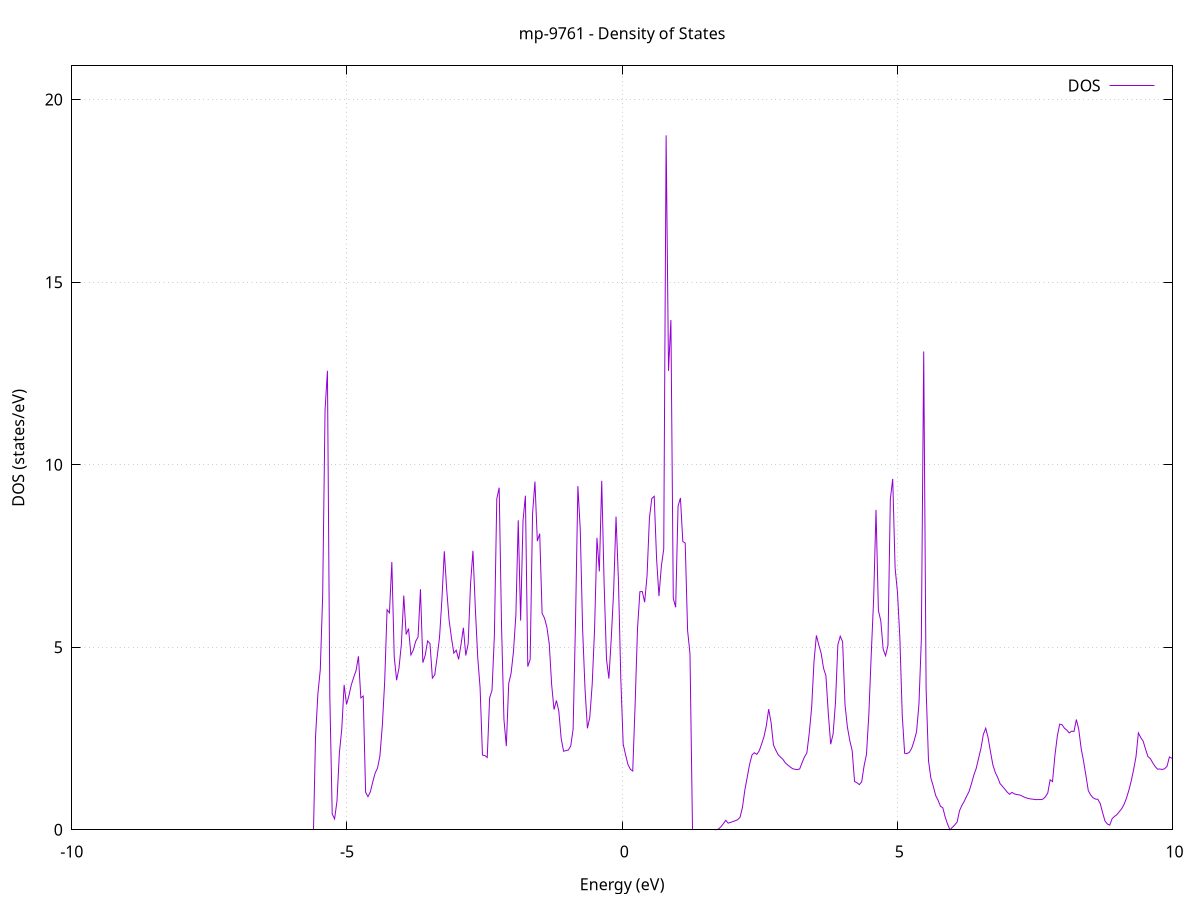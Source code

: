 set title 'mp-9761 - Density of States'
set xlabel 'Energy (eV)'
set ylabel 'DOS (states/eV)'
set grid
set xrange [-10:10]
set yrange [0:20.923]
set xzeroaxis lt -1
set terminal png size 800,600
set output 'mp-9761_dos_gnuplot.png'
plot '-' using 1:2 with lines title 'DOS'
-45.009300 0.000000
-44.966000 0.000000
-44.922700 0.000000
-44.879300 0.000000
-44.836000 0.000000
-44.792600 0.000000
-44.749300 0.000000
-44.706000 0.000000
-44.662600 0.000000
-44.619300 0.000000
-44.576000 0.000000
-44.532600 0.000000
-44.489300 0.000000
-44.445900 0.000000
-44.402600 0.000000
-44.359300 0.000000
-44.315900 0.000000
-44.272600 0.000000
-44.229300 0.000000
-44.185900 0.000000
-44.142600 0.000000
-44.099200 0.000000
-44.055900 0.000000
-44.012600 0.000000
-43.969200 0.000000
-43.925900 0.000000
-43.882500 0.000000
-43.839200 0.000000
-43.795900 0.000000
-43.752500 0.000000
-43.709200 0.000000
-43.665900 0.000000
-43.622500 0.000000
-43.579200 0.000000
-43.535800 0.000000
-43.492500 0.000000
-43.449200 0.000000
-43.405800 0.000000
-43.362500 0.000000
-43.319100 0.000000
-43.275800 0.000000
-43.232500 0.000000
-43.189100 0.000000
-43.145800 0.000000
-43.102500 0.000000
-43.059100 0.000000
-43.015800 0.000000
-42.972400 0.000000
-42.929100 0.000000
-42.885800 0.000000
-42.842400 0.000000
-42.799100 0.000000
-42.755800 0.000000
-42.712400 0.000000
-42.669100 0.000000
-42.625700 0.000000
-42.582400 0.000000
-42.539100 0.000000
-42.495700 0.000000
-42.452400 0.000000
-42.409000 0.000000
-42.365700 0.000000
-42.322400 0.000000
-42.279000 0.000000
-42.235700 0.000000
-42.192400 0.000000
-42.149000 0.000000
-42.105700 0.000000
-42.062300 0.000000
-42.019000 0.000000
-41.975700 0.000000
-41.932300 0.000000
-41.889000 0.000000
-41.845600 0.000000
-41.802300 0.000000
-41.759000 0.000000
-41.715600 0.000000
-41.672300 0.000000
-41.629000 0.000000
-41.585600 0.000000
-41.542300 0.000000
-41.498900 0.000000
-41.455600 0.000000
-41.412300 0.000000
-41.368900 0.000000
-41.325600 0.000000
-41.282300 0.000000
-41.238900 0.000000
-41.195600 0.000000
-41.152200 0.000000
-41.108900 0.000000
-41.065600 119.014400
-41.022200 82.601700
-40.978900 32.905900
-40.935500 0.000000
-40.892200 0.000000
-40.848900 0.000000
-40.805500 0.000000
-40.762200 0.000000
-40.718900 0.000000
-40.675500 0.000000
-40.632200 0.000000
-40.588800 0.000000
-40.545500 0.000000
-40.502200 0.000000
-40.458800 0.000000
-40.415500 0.000000
-40.372100 0.000000
-40.328800 0.000000
-40.285500 0.000000
-40.242100 0.000000
-40.198800 0.000000
-40.155500 0.000000
-40.112100 0.000000
-40.068800 0.000000
-40.025400 0.000000
-39.982100 0.000000
-39.938800 0.000000
-39.895400 0.000000
-39.852100 0.000000
-39.808800 0.000000
-39.765400 0.000000
-39.722100 0.000000
-39.678700 0.000000
-39.635400 0.000000
-39.592100 0.000000
-39.548700 0.000000
-39.505400 0.000000
-39.462000 0.000000
-39.418700 0.000000
-39.375400 0.000000
-39.332000 0.000000
-39.288700 0.000000
-39.245400 0.000000
-39.202000 0.000000
-39.158700 0.000000
-39.115300 0.000000
-39.072000 0.000000
-39.028700 0.000000
-38.985300 0.000000
-38.942000 0.000000
-38.898600 0.000000
-38.855300 0.000000
-38.812000 0.000000
-38.768600 0.000000
-38.725300 0.000000
-38.682000 0.000000
-38.638600 0.000000
-38.595300 0.000000
-38.551900 0.000000
-38.508600 0.000000
-38.465300 0.000000
-38.421900 0.000000
-38.378600 0.000000
-38.335300 0.000000
-38.291900 0.000000
-38.248600 0.000000
-38.205200 0.000000
-38.161900 0.000000
-38.118600 0.000000
-38.075200 0.000000
-38.031900 0.000000
-37.988500 0.000000
-37.945200 0.000000
-37.901900 0.000000
-37.858500 0.000000
-37.815200 0.000000
-37.771900 0.000000
-37.728500 0.000000
-37.685200 0.000000
-37.641800 0.000000
-37.598500 0.000000
-37.555200 0.000000
-37.511800 0.000000
-37.468500 0.000000
-37.425100 0.000000
-37.381800 0.000000
-37.338500 0.000000
-37.295100 0.000000
-37.251800 0.000000
-37.208500 0.000000
-37.165100 0.000000
-37.121800 0.000000
-37.078400 0.000000
-37.035100 0.000000
-36.991800 0.000000
-36.948400 0.000000
-36.905100 0.000000
-36.861800 0.000000
-36.818400 0.000000
-36.775100 0.000000
-36.731700 0.000000
-36.688400 0.000000
-36.645100 0.000000
-36.601700 0.000000
-36.558400 0.000000
-36.515000 0.000000
-36.471700 0.000000
-36.428400 0.000000
-36.385000 0.000000
-36.341700 0.000000
-36.298400 0.000000
-36.255000 0.000000
-36.211700 0.000000
-36.168300 0.000000
-36.125000 0.000000
-36.081700 0.000000
-36.038300 0.000000
-35.995000 0.000000
-35.951600 0.000000
-35.908300 0.000000
-35.865000 0.000000
-35.821600 0.000000
-35.778300 0.000000
-35.735000 0.000000
-35.691600 0.000000
-35.648300 0.000000
-35.604900 0.000000
-35.561600 0.000000
-35.518300 0.000000
-35.474900 0.000000
-35.431600 0.000000
-35.388300 0.000000
-35.344900 0.000000
-35.301600 0.000000
-35.258200 0.000000
-35.214900 0.000000
-35.171600 0.000000
-35.128200 0.000000
-35.084900 0.000000
-35.041500 0.000000
-34.998200 0.000000
-34.954900 0.000000
-34.911500 0.000000
-34.868200 0.000000
-34.824900 0.000000
-34.781500 0.000000
-34.738200 0.000000
-34.694800 0.000000
-34.651500 0.000000
-34.608200 0.000000
-34.564800 0.000000
-34.521500 0.000000
-34.478100 0.000000
-34.434800 0.000000
-34.391500 0.000000
-34.348100 0.000000
-34.304800 0.000000
-34.261500 0.000000
-34.218100 0.000000
-34.174800 0.000000
-34.131400 0.000000
-34.088100 0.000000
-34.044800 0.000000
-34.001400 0.000000
-33.958100 0.000000
-33.914800 0.000000
-33.871400 0.000000
-33.828100 0.000000
-33.784700 0.000000
-33.741400 0.000000
-33.698100 0.000000
-33.654700 0.000000
-33.611400 0.000000
-33.568000 0.000000
-33.524700 0.000000
-33.481400 0.000000
-33.438000 0.000000
-33.394700 0.000000
-33.351400 0.000000
-33.308000 0.000000
-33.264700 0.000000
-33.221300 0.000000
-33.178000 0.000000
-33.134700 0.000000
-33.091300 0.000000
-33.048000 0.000000
-33.004600 0.000000
-32.961300 0.000000
-32.918000 0.000000
-32.874600 0.000000
-32.831300 0.000000
-32.788000 0.000000
-32.744600 0.000000
-32.701300 0.000000
-32.657900 0.000000
-32.614600 0.000000
-32.571300 0.000000
-32.527900 0.000000
-32.484600 0.000000
-32.441300 0.000000
-32.397900 0.000000
-32.354600 0.000000
-32.311200 0.000000
-32.267900 0.000000
-32.224600 0.000000
-32.181200 0.000000
-32.137900 0.000000
-32.094500 0.000000
-32.051200 0.000000
-32.007900 0.000000
-31.964500 0.000000
-31.921200 0.000000
-31.877900 0.000000
-31.834500 0.000000
-31.791200 0.000000
-31.747800 0.000000
-31.704500 0.000000
-31.661200 0.000000
-31.617800 0.000000
-31.574500 0.000000
-31.531100 0.000000
-31.487800 0.000000
-31.444500 0.000000
-31.401100 0.000000
-31.357800 0.000000
-31.314500 0.000000
-31.271100 0.000000
-31.227800 0.000000
-31.184400 0.000000
-31.141100 0.000000
-31.097800 0.000000
-31.054400 0.000000
-31.011100 0.000000
-30.967800 0.000000
-30.924400 0.000000
-30.881100 0.000000
-30.837700 0.000000
-30.794400 0.000000
-30.751100 0.000000
-30.707700 0.000000
-30.664400 0.000000
-30.621000 0.000000
-30.577700 0.000000
-30.534400 0.000000
-30.491000 0.000000
-30.447700 0.000000
-30.404400 0.000000
-30.361000 0.000000
-30.317700 0.000000
-30.274300 0.000000
-30.231000 0.000000
-30.187700 0.000000
-30.144300 0.000000
-30.101000 0.000000
-30.057600 0.000000
-30.014300 0.000000
-29.971000 0.000000
-29.927600 0.000000
-29.884300 0.000000
-29.841000 0.000000
-29.797600 0.000000
-29.754300 0.000000
-29.710900 0.000000
-29.667600 0.000000
-29.624300 0.000000
-29.580900 0.000000
-29.537600 0.000000
-29.494300 0.000000
-29.450900 0.000000
-29.407600 0.000000
-29.364200 0.000000
-29.320900 0.000000
-29.277600 0.000000
-29.234200 0.000000
-29.190900 0.000000
-29.147500 0.000000
-29.104200 0.000000
-29.060900 0.000000
-29.017500 0.000000
-28.974200 0.000000
-28.930900 0.000000
-28.887500 0.000000
-28.844200 0.000000
-28.800800 0.000000
-28.757500 0.000000
-28.714200 0.000000
-28.670800 0.000000
-28.627500 0.000000
-28.584100 0.000000
-28.540800 0.000000
-28.497500 0.000000
-28.454100 0.000000
-28.410800 0.000000
-28.367500 0.000000
-28.324100 0.000000
-28.280800 0.000000
-28.237400 0.000000
-28.194100 0.000000
-28.150800 0.000000
-28.107400 0.000000
-28.064100 0.000000
-28.020800 0.000000
-27.977400 0.000000
-27.934100 0.000000
-27.890700 0.000000
-27.847400 0.000000
-27.804100 0.000000
-27.760700 0.000000
-27.717400 0.000000
-27.674000 0.000000
-27.630700 0.000000
-27.587400 0.000000
-27.544000 0.000000
-27.500700 0.000000
-27.457400 0.000000
-27.414000 0.000000
-27.370700 0.000000
-27.327300 0.000000
-27.284000 0.000000
-27.240700 0.000000
-27.197300 0.000000
-27.154000 0.000000
-27.110600 0.000000
-27.067300 0.000000
-27.024000 0.000000
-26.980600 0.000000
-26.937300 0.000000
-26.894000 0.000000
-26.850600 0.000000
-26.807300 0.000000
-26.763900 0.000000
-26.720600 0.000000
-26.677300 0.000000
-26.633900 0.000000
-26.590600 0.000000
-26.547300 0.000000
-26.503900 0.000000
-26.460600 0.000000
-26.417200 0.000000
-26.373900 0.000000
-26.330600 0.000000
-26.287200 0.000000
-26.243900 0.000000
-26.200500 0.000000
-26.157200 0.000000
-26.113900 0.000000
-26.070500 0.000000
-26.027200 0.000000
-25.983900 0.000000
-25.940500 0.000000
-25.897200 0.000000
-25.853800 0.000000
-25.810500 0.000000
-25.767200 0.000000
-25.723800 0.000000
-25.680500 0.000000
-25.637100 0.000000
-25.593800 0.000000
-25.550500 0.000000
-25.507100 0.000000
-25.463800 0.000000
-25.420500 0.000000
-25.377100 0.000000
-25.333800 0.000000
-25.290400 0.000000
-25.247100 0.000000
-25.203800 0.000000
-25.160400 0.000000
-25.117100 0.000000
-25.073800 0.000000
-25.030400 0.000000
-24.987100 0.000000
-24.943700 0.000000
-24.900400 0.000000
-24.857100 0.000000
-24.813700 0.000000
-24.770400 0.000000
-24.727000 0.000000
-24.683700 0.000000
-24.640400 0.000000
-24.597000 0.000000
-24.553700 0.000000
-24.510400 0.000000
-24.467000 0.000000
-24.423700 0.000000
-24.380300 0.000000
-24.337000 0.000000
-24.293700 0.000000
-24.250300 0.000000
-24.207000 0.000000
-24.163600 0.000000
-24.120300 0.000000
-24.077000 0.000000
-24.033600 0.000000
-23.990300 0.000000
-23.947000 0.000000
-23.903600 0.000000
-23.860300 0.000000
-23.816900 0.000000
-23.773600 0.000000
-23.730300 0.000000
-23.686900 0.000000
-23.643600 0.000000
-23.600300 0.000000
-23.556900 0.000000
-23.513600 0.000000
-23.470200 0.000000
-23.426900 0.000000
-23.383600 0.000000
-23.340200 0.000000
-23.296900 0.000000
-23.253500 0.000000
-23.210200 0.000000
-23.166900 0.000000
-23.123500 0.000000
-23.080200 0.000000
-23.036900 0.000000
-22.993500 0.000000
-22.950200 0.000000
-22.906800 0.000000
-22.863500 0.000000
-22.820200 0.000000
-22.776800 0.000000
-22.733500 0.000000
-22.690100 0.000000
-22.646800 0.000000
-22.603500 0.000000
-22.560100 0.000000
-22.516800 0.000000
-22.473500 0.000000
-22.430100 0.000000
-22.386800 0.000000
-22.343400 0.000000
-22.300100 0.000000
-22.256800 0.000000
-22.213400 0.000000
-22.170100 0.000000
-22.126800 0.000000
-22.083400 0.000000
-22.040100 0.000000
-21.996700 0.000000
-21.953400 0.000000
-21.910100 0.000000
-21.866700 0.000000
-21.823400 0.000000
-21.780000 0.000000
-21.736700 0.000000
-21.693400 0.000000
-21.650000 0.000000
-21.606700 0.000000
-21.563400 0.000000
-21.520000 0.000000
-21.476700 0.000000
-21.433300 0.000000
-21.390000 0.000000
-21.346700 0.000000
-21.303300 0.000000
-21.260000 0.000000
-21.216600 0.000000
-21.173300 0.000000
-21.130000 0.000000
-21.086600 0.000000
-21.043300 0.000000
-21.000000 0.000000
-20.956600 0.000000
-20.913300 0.000000
-20.869900 0.000000
-20.826600 0.000000
-20.783300 0.000000
-20.739900 0.000000
-20.696600 0.000000
-20.653300 0.000000
-20.609900 0.000000
-20.566600 0.000000
-20.523200 0.000000
-20.479900 0.000000
-20.436600 0.000000
-20.393200 0.000000
-20.349900 0.000000
-20.306500 0.000000
-20.263200 0.000000
-20.219900 0.000000
-20.176500 0.000000
-20.133200 0.000000
-20.089900 0.000000
-20.046500 0.000000
-20.003200 0.000000
-19.959800 0.000000
-19.916500 0.000000
-19.873200 0.000000
-19.829800 0.000000
-19.786500 0.000000
-19.743100 0.000000
-19.699800 0.000000
-19.656500 0.000000
-19.613100 0.000000
-19.569800 0.000000
-19.526500 0.000000
-19.483100 0.000000
-19.439800 0.000000
-19.396400 0.000000
-19.353100 0.000000
-19.309800 0.000000
-19.266400 0.000000
-19.223100 0.000000
-19.179800 0.000000
-19.136400 0.000000
-19.093100 0.000000
-19.049700 0.000000
-19.006400 0.000000
-18.963100 0.000000
-18.919700 0.000000
-18.876400 0.000000
-18.833000 0.000000
-18.789700 0.000000
-18.746400 0.000000
-18.703000 0.000000
-18.659700 0.000000
-18.616400 0.000000
-18.573000 0.000000
-18.529700 0.000000
-18.486300 0.000000
-18.443000 0.000000
-18.399700 0.000000
-18.356300 0.000000
-18.313000 0.000000
-18.269600 0.000000
-18.226300 0.000000
-18.183000 0.000000
-18.139600 0.000000
-18.096300 0.000000
-18.053000 0.000000
-18.009600 0.000000
-17.966300 0.000000
-17.922900 0.000000
-17.879600 0.000000
-17.836300 0.000000
-17.792900 0.000000
-17.749600 0.000000
-17.706300 0.000000
-17.662900 0.000000
-17.619600 0.000000
-17.576200 0.000000
-17.532900 0.000000
-17.489600 0.000000
-17.446200 0.000000
-17.402900 0.000000
-17.359500 0.000000
-17.316200 0.000000
-17.272900 0.035600
-17.229500 0.400500
-17.186200 0.536900
-17.142900 0.716900
-17.099500 0.838900
-17.056200 0.983800
-17.012800 1.127600
-16.969500 1.292000
-16.926200 1.456100
-16.882800 1.655200
-16.839500 1.888300
-16.796100 2.167400
-16.752800 2.627100
-16.709500 3.234100
-16.666100 4.575200
-16.622800 4.778200
-16.579500 4.847200
-16.536100 4.231600
-16.492800 3.173900
-16.449400 4.565500
-16.406100 0.000000
-16.362800 0.000000
-16.319400 3.410000
-16.276100 3.520300
-16.232800 4.562600
-16.189400 7.787100
-16.146100 9.440900
-16.102700 5.960600
-16.059400 4.994900
-16.016100 5.910700
-15.972700 8.432500
-15.929400 11.134700
-15.886000 8.323400
-15.842700 6.968200
-15.799400 5.123000
-15.756000 2.585800
-15.712700 3.709500
-15.669400 6.096000
-15.626000 11.620600
-15.582700 8.892400
-15.539300 9.103000
-15.496000 3.514300
-15.452700 4.048100
-15.409300 4.029100
-15.366000 9.561600
-15.322600 8.809500
-15.279300 11.815000
-15.236000 10.533700
-15.192600 5.721400
-15.149300 30.070600
-15.106000 8.647500
-15.062600 5.900100
-15.019300 3.298400
-14.975900 1.174500
-14.932600 0.000000
-14.889300 0.000000
-14.845900 0.000000
-14.802600 0.000000
-14.759300 0.000000
-14.715900 0.000000
-14.672600 0.000000
-14.629200 0.000000
-14.585900 0.000000
-14.542600 0.000000
-14.499200 0.000000
-14.455900 0.000000
-14.412500 0.000000
-14.369200 0.000000
-14.325900 0.000000
-14.282500 0.000000
-14.239200 0.000000
-14.195900 0.000000
-14.152500 0.000000
-14.109200 0.000000
-14.065800 0.000000
-14.022500 0.000000
-13.979200 0.000000
-13.935800 0.000000
-13.892500 0.000000
-13.849100 0.000000
-13.805800 0.000000
-13.762500 0.000000
-13.719100 0.000000
-13.675800 0.000000
-13.632500 0.000000
-13.589100 0.000000
-13.545800 0.000000
-13.502400 0.000000
-13.459100 0.000000
-13.415800 0.000000
-13.372400 0.000000
-13.329100 0.000000
-13.285800 0.000000
-13.242400 0.000000
-13.199100 0.000000
-13.155700 0.000000
-13.112400 0.000000
-13.069100 0.000000
-13.025700 0.000000
-12.982400 0.000000
-12.939000 0.000000
-12.895700 0.000000
-12.852400 0.000000
-12.809000 0.000000
-12.765700 0.000000
-12.722400 0.000000
-12.679000 0.000000
-12.635700 0.000000
-12.592300 0.000000
-12.549000 0.000000
-12.505700 0.000000
-12.462300 0.000000
-12.419000 0.000000
-12.375600 0.000000
-12.332300 0.000000
-12.289000 0.000000
-12.245600 0.000000
-12.202300 0.000000
-12.159000 0.000000
-12.115600 0.000000
-12.072300 0.000000
-12.028900 0.000000
-11.985600 0.000000
-11.942300 0.000000
-11.898900 0.000000
-11.855600 0.000000
-11.812300 0.000000
-11.768900 0.000000
-11.725600 0.000000
-11.682200 0.000000
-11.638900 0.000000
-11.595600 0.000000
-11.552200 0.000000
-11.508900 0.000000
-11.465500 0.000000
-11.422200 0.000000
-11.378900 0.000000
-11.335500 0.000000
-11.292200 0.000000
-11.248900 0.000000
-11.205500 0.000000
-11.162200 0.000000
-11.118800 0.000000
-11.075500 0.000000
-11.032200 0.000000
-10.988800 0.000000
-10.945500 0.000000
-10.902100 0.000000
-10.858800 0.000000
-10.815500 0.000000
-10.772100 0.000000
-10.728800 0.000000
-10.685500 0.000000
-10.642100 0.000000
-10.598800 0.000000
-10.555400 0.000000
-10.512100 0.000000
-10.468800 0.000000
-10.425400 0.000000
-10.382100 0.000000
-10.338800 0.000000
-10.295400 0.000000
-10.252100 0.000000
-10.208700 0.000000
-10.165400 0.000000
-10.122100 0.000000
-10.078700 0.000000
-10.035400 0.000000
-9.992000 0.000000
-9.948700 0.000000
-9.905400 0.000000
-9.862000 0.000000
-9.818700 0.000000
-9.775400 0.000000
-9.732000 0.000000
-9.688700 0.000000
-9.645300 0.000000
-9.602000 0.000000
-9.558700 0.000000
-9.515300 0.000000
-9.472000 0.000000
-9.428600 0.000000
-9.385300 0.000000
-9.342000 0.000000
-9.298600 0.000000
-9.255300 0.000000
-9.212000 0.000000
-9.168600 0.000000
-9.125300 0.000000
-9.081900 0.000000
-9.038600 0.000000
-8.995300 0.000000
-8.951900 0.000000
-8.908600 0.000000
-8.865300 0.000000
-8.821900 0.000000
-8.778600 0.000000
-8.735200 0.000000
-8.691900 0.000000
-8.648600 0.000000
-8.605200 0.000000
-8.561900 0.000000
-8.518500 0.000000
-8.475200 0.000000
-8.431900 0.000000
-8.388500 0.000000
-8.345200 0.000000
-8.301900 0.000000
-8.258500 0.000000
-8.215200 0.000000
-8.171800 0.000000
-8.128500 0.000000
-8.085200 0.000000
-8.041800 0.000000
-7.998500 0.000000
-7.955100 0.000000
-7.911800 0.000000
-7.868500 0.000000
-7.825100 0.000000
-7.781800 0.000000
-7.738500 0.000000
-7.695100 0.000000
-7.651800 0.000000
-7.608400 0.000000
-7.565100 0.000000
-7.521800 0.000000
-7.478400 0.000000
-7.435100 0.000000
-7.391800 0.000000
-7.348400 0.000000
-7.305100 0.000000
-7.261700 0.000000
-7.218400 0.000000
-7.175100 0.000000
-7.131700 0.000000
-7.088400 0.000000
-7.045000 0.000000
-7.001700 0.000000
-6.958400 0.000000
-6.915000 0.000000
-6.871700 0.000000
-6.828400 0.000000
-6.785000 0.000000
-6.741700 0.000000
-6.698300 0.000000
-6.655000 0.000000
-6.611700 0.000000
-6.568300 0.000000
-6.525000 0.000000
-6.481600 0.000000
-6.438300 0.000000
-6.395000 0.000000
-6.351600 0.000000
-6.308300 0.000000
-6.265000 0.000000
-6.221600 0.000000
-6.178300 0.000000
-6.134900 0.000000
-6.091600 0.000000
-6.048300 0.000000
-6.004900 0.000000
-5.961600 0.000000
-5.918200 0.000000
-5.874900 0.000000
-5.831600 0.000000
-5.788200 0.000000
-5.744900 0.000000
-5.701600 0.000000
-5.658200 0.000000
-5.614900 0.000000
-5.571500 2.536100
-5.528200 3.727400
-5.484900 4.382400
-5.441500 6.420800
-5.398200 11.500300
-5.354900 12.570900
-5.311500 3.657300
-5.268200 0.435500
-5.224800 0.297200
-5.181500 0.784200
-5.138200 2.098300
-5.094800 2.757900
-5.051500 3.967500
-5.008100 3.431800
-4.964800 3.675000
-4.921500 3.965900
-4.878100 4.176100
-4.834800 4.358400
-4.791500 4.752200
-4.748100 3.612700
-4.704800 3.662500
-4.661400 1.026300
-4.618100 0.905500
-4.574800 1.040900
-4.531400 1.309900
-4.488100 1.553500
-4.444700 1.690100
-4.401400 2.021800
-4.358100 2.842500
-4.314700 4.054300
-4.271400 6.027300
-4.228100 5.941900
-4.184700 7.334700
-4.141400 4.741900
-4.098000 4.096000
-4.054700 4.432300
-4.011400 5.084200
-3.968000 6.415400
-3.924700 5.350200
-3.881400 5.511800
-3.838000 4.788400
-3.794700 4.921900
-3.751300 5.160000
-3.708000 5.283100
-3.664700 6.588200
-3.621300 4.575600
-3.578000 4.779800
-3.534600 5.171400
-3.491300 5.099200
-3.448000 4.153700
-3.404600 4.245200
-3.361300 4.734400
-3.318000 5.275300
-3.274600 6.316200
-3.231300 7.627200
-3.187900 6.581600
-3.144600 5.746100
-3.101300 5.252600
-3.057900 4.837600
-3.014600 4.918200
-2.971200 4.668900
-2.927900 5.069400
-2.884600 5.533400
-2.841200 4.774800
-2.797900 5.094000
-2.754600 6.732200
-2.711200 7.640900
-2.667900 6.076100
-2.624500 4.733400
-2.581200 3.893400
-2.537900 2.046700
-2.494500 2.031800
-2.451200 1.979300
-2.407900 3.614900
-2.364500 3.820100
-2.321200 5.326500
-2.277800 9.065600
-2.234500 9.370600
-2.191200 5.562500
-2.147800 3.020500
-2.104500 2.291400
-2.061100 4.007500
-2.017800 4.286300
-1.974500 4.884700
-1.931100 5.874000
-1.887800 8.476300
-1.844500 5.730400
-1.801100 8.466800
-1.757800 9.149800
-1.714400 4.470000
-1.671100 4.669300
-1.627800 8.660700
-1.584400 9.538100
-1.541100 7.906600
-1.497700 8.111000
-1.454400 5.927100
-1.411100 5.797800
-1.367700 5.551800
-1.324400 5.091100
-1.281100 3.978500
-1.237700 3.291800
-1.194400 3.541000
-1.151000 3.253700
-1.107700 2.501000
-1.064400 2.151100
-1.021000 2.167700
-0.977700 2.186000
-0.934400 2.292800
-0.891000 2.753100
-0.847700 5.656200
-0.804300 9.413200
-0.761000 8.217700
-0.717700 5.470400
-0.674300 3.850400
-0.631000 2.779400
-0.587600 3.084600
-0.544300 3.980700
-0.501000 5.487900
-0.457600 7.996100
-0.414300 7.076500
-0.371000 9.558500
-0.327600 6.751800
-0.284300 4.675900
-0.240900 4.139800
-0.197600 5.247600
-0.154300 6.550800
-0.110900 8.576600
-0.067600 6.841800
-0.024200 4.124700
0.019100 2.342400
0.062400 2.055700
0.105800 1.787700
0.149100 1.657500
0.192400 1.609700
0.235800 3.434900
0.279100 5.504200
0.322500 6.520900
0.365800 6.525100
0.409100 6.232800
0.452500 6.959000
0.495800 8.539200
0.539100 9.075300
0.582500 9.134400
0.625800 7.421700
0.669200 6.400200
0.712500 7.219200
0.755800 7.691000
0.799200 19.021000
0.842500 12.570400
0.885900 13.961500
0.929200 6.335500
0.972500 6.094800
1.015900 8.868000
1.059200 9.088700
1.102500 7.896000
1.145900 7.853300
1.189200 5.459300
1.232600 4.823500
1.275900 0.000000
1.319200 0.000000
1.362600 0.000000
1.405900 0.000000
1.449300 0.000000
1.492600 0.000000
1.535900 0.000000
1.579300 0.000000
1.622600 0.000000
1.665900 0.000000
1.709300 0.001600
1.752600 0.021700
1.796000 0.084700
1.839300 0.168200
1.882600 0.259800
1.926000 0.181800
1.969300 0.202900
2.012600 0.225000
2.056000 0.248300
2.099300 0.274800
2.142700 0.343900
2.186000 0.612400
2.229300 1.087400
2.272700 1.439000
2.316000 1.795100
2.359400 2.048800
2.402700 2.111100
2.446000 2.065300
2.489400 2.158500
2.532700 2.341400
2.576000 2.541300
2.619400 2.846200
2.662700 3.303800
2.706100 2.936800
2.749400 2.324200
2.792700 2.179600
2.836100 2.053100
2.879400 1.988800
2.922800 1.927000
2.966100 1.829700
3.009400 1.774000
3.052800 1.721100
3.096100 1.674000
3.139400 1.657200
3.182800 1.648000
3.226100 1.667300
3.269500 1.836700
3.312800 1.995600
3.356100 2.103900
3.399500 2.642900
3.442800 3.338600
3.486100 4.609500
3.529500 5.323500
3.572800 5.066400
3.616200 4.830800
3.659500 4.424100
3.702800 4.216500
3.746200 3.180800
3.789500 2.341800
3.832900 2.620900
3.876200 3.482100
3.919500 5.065500
3.962900 5.301600
4.006200 5.149800
4.049500 3.423100
4.092900 2.813200
4.136200 2.444800
4.179600 2.165600
4.222900 1.322200
4.266200 1.287800
4.309600 1.236100
4.352900 1.315000
4.396300 1.751800
4.439600 2.065600
4.482900 3.167000
4.526300 4.810400
4.569600 6.316100
4.612900 8.759800
4.656300 6.003700
4.699600 5.724700
4.743000 4.943800
4.786300 4.767100
4.829600 5.051000
4.873000 9.055500
4.916300 9.610100
4.959600 7.177000
5.003000 6.498300
5.046300 5.249900
5.089700 3.130700
5.133000 2.095700
5.176300 2.087000
5.219700 2.125000
5.263000 2.240000
5.306400 2.441000
5.349700 2.686200
5.393000 3.442800
5.436400 5.204600
5.479700 13.101500
5.523000 3.867100
5.566400 1.894500
5.609700 1.412500
5.653100 1.194200
5.696400 0.941400
5.739700 0.810500
5.783100 0.645200
5.826400 0.602500
5.869800 0.349800
5.913100 0.153500
5.956400 0.000000
5.999800 0.065300
6.043100 0.134000
6.086400 0.210600
6.129800 0.520300
6.173100 0.667700
6.216500 0.780900
6.259800 0.919300
6.303100 1.048500
6.346500 1.259300
6.389800 1.495300
6.433100 1.679000
6.476500 1.955200
6.519800 2.234000
6.563200 2.612900
6.606500 2.781700
6.649800 2.517400
6.693200 2.133600
6.736500 1.775500
6.779900 1.569700
6.823200 1.435500
6.866500 1.265900
6.909900 1.189100
6.953200 1.113100
6.996500 1.032900
7.039900 0.970800
7.083200 1.025400
7.126600 0.982500
7.169900 0.965300
7.213200 0.957000
7.256600 0.933800
7.299900 0.897600
7.343300 0.872400
7.386600 0.854600
7.429900 0.843400
7.473300 0.835900
7.516600 0.826000
7.559900 0.827000
7.603300 0.826900
7.646600 0.839900
7.690000 0.902300
7.733300 1.005000
7.776600 1.368300
7.820000 1.320400
7.863300 2.030900
7.906600 2.560000
7.950000 2.892200
7.993300 2.877100
8.036700 2.782100
8.080000 2.731200
8.123300 2.652300
8.166700 2.700000
8.210000 2.693100
8.253400 3.020300
8.296700 2.750000
8.340000 2.231100
8.383400 1.885400
8.426700 1.486600
8.470000 1.073100
8.513400 0.952700
8.556700 0.876100
8.600100 0.840200
8.643400 0.834900
8.686700 0.720000
8.730100 0.469100
8.773400 0.240300
8.816800 0.157100
8.860100 0.127300
8.903400 0.305800
8.946800 0.366200
8.990100 0.417600
9.033400 0.496700
9.076800 0.575400
9.120100 0.695700
9.163500 0.864600
9.206800 1.080600
9.250100 1.338300
9.293500 1.647500
9.336800 2.000200
9.380100 2.652400
9.423500 2.525500
9.466800 2.426900
9.510200 2.210100
9.553500 2.005500
9.596800 1.950700
9.640200 1.834900
9.683500 1.736000
9.726900 1.660800
9.770200 1.664600
9.813500 1.651600
9.856900 1.671400
9.900200 1.735500
9.943500 1.993800
9.986900 1.963600
10.030200 1.935300
10.073600 1.818600
10.116900 1.645100
10.160200 1.558300
10.203600 1.486400
10.246900 1.434600
10.290300 1.397400
10.333600 1.370600
10.376900 1.356900
10.420300 1.361100
10.463600 1.384000
10.506900 1.482700
10.550300 1.395400
10.593600 1.357600
10.637000 1.430500
10.680300 1.527800
10.723600 1.665600
10.767000 1.890400
10.810300 2.256500
10.853600 2.650200
10.897000 2.917000
10.940300 3.024400
10.983700 3.011000
11.027000 2.968400
11.070300 2.205500
11.113700 1.896100
11.157000 1.731200
11.200400 1.570600
11.243700 1.374500
11.287000 1.245500
11.330400 1.184600
11.373700 1.135100
11.417000 1.111500
11.460400 1.220900
11.503700 1.325500
11.547100 1.356000
11.590400 1.749500
11.633700 1.922500
11.677100 1.649300
11.720400 1.194200
11.763800 0.996600
11.807100 0.969900
11.850400 0.952800
11.893800 0.938500
11.937100 0.928900
11.980400 0.925700
12.023800 0.937300
12.067100 0.963800
12.110500 1.035000
12.153800 1.139300
12.197100 1.170400
12.240500 1.141000
12.283800 1.113600
12.327100 1.097800
12.370500 1.088300
12.413800 1.075200
12.457200 1.236500
12.500500 1.190600
12.543800 1.057600
12.587200 1.042300
12.630500 1.026400
12.673900 1.010100
12.717200 0.981300
12.760500 0.970600
12.803900 0.968100
12.847200 1.040900
12.890500 1.172400
12.933900 1.329900
12.977200 1.503900
13.020600 1.677200
13.063900 1.620900
13.107200 1.733900
13.150600 1.640900
13.193900 1.711000
13.237300 1.760500
13.280600 1.781300
13.323900 1.655600
13.367300 1.745100
13.410600 1.860000
13.453900 1.683600
13.497300 1.817800
13.540600 2.003600
13.584000 2.814100
13.627300 2.623500
13.670600 2.577300
13.714000 2.586500
13.757300 2.075800
13.800600 1.633600
13.844000 1.492300
13.887300 1.508800
13.930700 1.954100
13.974000 2.129400
14.017300 2.527600
14.060700 3.163400
14.104000 3.306300
14.147400 2.742100
14.190700 2.797600
14.234000 2.427000
14.277400 2.243100
14.320700 2.152800
14.364000 2.160100
14.407400 2.413000
14.450700 67.005900
14.494100 2.919000
14.537400 2.793100
14.580700 2.558400
14.624100 2.697800
14.667400 2.455800
14.710800 2.351700
14.754100 2.285100
14.797400 2.369500
14.840800 2.458300
14.884100 2.408300
14.927400 2.229900
14.970800 2.459500
15.014100 2.624300
15.057500 3.125200
15.100800 3.606900
15.144100 3.821300
15.187500 3.876000
15.230800 3.599700
15.274100 3.390500
15.317500 3.208600
15.360800 3.063500
15.404200 3.197800
15.447500 3.218800
15.490800 3.282000
15.534200 3.030600
15.577500 2.832700
15.620900 2.883400
15.664200 2.928900
15.707500 3.097900
15.750900 3.333000
15.794200 3.577900
15.837500 4.373700
15.880900 4.567000
15.924200 3.399300
15.967600 3.426400
16.010900 3.296100
16.054200 3.274800
16.097600 3.091200
16.140900 2.890600
16.184300 3.004900
16.227600 3.257700
16.270900 4.419400
16.314300 4.261700
16.357600 3.713200
16.400900 3.088400
16.444300 2.509400
16.487600 2.179100
16.531000 1.810100
16.574300 2.066700
16.617600 3.098200
16.661000 5.491600
16.704300 5.994000
16.747600 5.563200
16.791000 4.350000
16.834300 3.848800
16.877700 5.375900
16.921000 4.909200
16.964300 4.015000
17.007700 3.534500
17.051000 3.404000
17.094400 3.077600
17.137700 2.887600
17.181000 2.711800
17.224400 2.606500
17.267700 2.573400
17.311000 2.558900
17.354400 2.574700
17.397700 2.589400
17.441100 2.613200
17.484400 2.584500
17.527700 2.521000
17.571100 2.578300
17.614400 2.792700
17.657800 2.807900
17.701100 3.092400
17.744400 5.747300
17.787800 8.575900
17.831100 9.147100
17.874400 7.581100
17.917800 5.947600
17.961100 5.553800
18.004500 3.921700
18.047800 3.826700
18.091100 3.366300
18.134500 4.804000
18.177800 3.098600
18.221100 2.583300
18.264500 2.147700
18.307800 1.838500
18.351200 1.668600
18.394500 1.967800
18.437800 2.635000
18.481200 2.715800
18.524500 3.293900
18.567900 4.395300
18.611200 6.338400
18.654500 4.802200
18.697900 4.112800
18.741200 3.272900
18.784500 2.778900
18.827900 2.534700
18.871200 2.536200
18.914600 2.352500
18.957900 2.365400
19.001200 2.802100
19.044600 3.195400
19.087900 3.239500
19.131300 3.299500
19.174600 3.596700
19.217900 3.334700
19.261300 3.114200
19.304600 3.156800
19.347900 2.725100
19.391300 2.437900
19.434600 3.598400
19.478000 2.831000
19.521300 2.636400
19.564600 2.578500
19.608000 2.473800
19.651300 2.445900
19.694600 2.648600
19.738000 2.909300
19.781300 2.836900
19.824700 2.788700
19.868000 2.733700
19.911300 2.763200
19.954700 2.794900
19.998000 2.831300
20.041400 2.907900
20.084700 2.950500
20.128000 3.033400
20.171400 3.140100
20.214700 3.561300
20.258000 4.005200
20.301400 4.040000
20.344700 4.321300
20.388100 4.235600
20.431400 2.880300
20.474700 2.926300
20.518100 3.222000
20.561400 3.134200
20.604800 3.162600
20.648100 3.023100
20.691400 2.771800
20.734800 2.846800
20.778100 3.171900
20.821400 3.232700
20.864800 2.834500
20.908100 2.837000
20.951500 2.940200
20.994800 3.202800
21.038100 3.619200
21.081500 3.466100
21.124800 3.215200
21.168100 3.052000
21.211500 3.003200
21.254800 2.994300
21.298200 2.911600
21.341500 2.771900
21.384800 2.585100
21.428200 2.311400
21.471500 2.207800
21.514900 2.557700
21.558200 3.615600
21.601500 3.125200
21.644900 2.497600
21.688200 2.044800
21.731500 1.806400
21.774900 1.860800
21.818200 1.706800
21.861600 1.781100
21.904900 1.970900
21.948200 3.238000
21.991600 3.921600
22.034900 4.037200
22.078300 4.037200
22.121600 3.902100
22.164900 3.486400
22.208300 2.948200
22.251600 2.823700
22.294900 2.604000
22.338300 3.054100
22.381600 3.155600
22.425000 3.552400
22.468300 3.555200
22.511600 3.779200
22.555000 3.839600
22.598300 4.005700
22.641600 4.086800
22.685000 3.359500
22.728300 2.994900
22.771700 2.156800
22.815000 1.550700
22.858300 1.565500
22.901700 1.735300
22.945000 1.795500
22.988400 1.743900
23.031700 1.658600
23.075000 1.618200
23.118400 1.613600
23.161700 2.597400
23.205000 3.355200
23.248400 4.900900
23.291700 4.653100
23.335100 3.719000
23.378400 3.295800
23.421700 3.331800
23.465100 3.639800
23.508400 2.751400
23.551800 2.634800
23.595100 2.905200
23.638400 2.897800
23.681800 3.209100
23.725100 3.347000
23.768400 2.637700
23.811800 2.339700
23.855100 2.218400
23.898500 2.135200
23.941800 2.126200
23.985100 2.555100
24.028500 2.278700
24.071800 2.180000
24.115100 1.428500
24.158500 1.202100
24.201800 1.387100
24.245200 2.054200
24.288500 2.799000
24.331800 2.928500
24.375200 2.621900
24.418500 2.435000
24.461900 2.147100
24.505200 2.163300
24.548500 2.797000
24.591900 3.641300
24.635200 3.609300
24.678500 3.774100
24.721900 3.548500
24.765200 3.422000
24.808600 3.263300
24.851900 3.221100
24.895200 3.365400
24.938600 3.630100
24.981900 3.729900
25.025300 4.853200
25.068600 4.994300
25.111900 4.573600
25.155300 4.546200
25.198600 4.447500
25.241900 5.025400
25.285300 4.535300
25.328600 4.633200
25.372000 4.913300
25.415300 4.130800
25.458600 5.037700
25.502000 3.299500
25.545300 2.860500
25.588600 2.387700
25.632000 2.353800
25.675300 2.828700
25.718700 2.889400
25.762000 2.901700
25.805300 2.946000
25.848700 2.914400
25.892000 3.212000
25.935400 3.251900
25.978700 3.492900
26.022000 3.566600
26.065400 3.355900
26.108700 3.552800
26.152000 2.864900
26.195400 3.491600
26.238700 3.837300
26.282100 3.906900
26.325400 3.517900
26.368700 3.872500
26.412100 3.890600
26.455400 4.636200
26.498800 4.540100
26.542100 3.908200
26.585400 3.226900
26.628800 2.888300
26.672100 2.766500
26.715400 2.913200
26.758800 2.841400
26.802100 2.771000
26.845500 2.518900
26.888800 2.696100
26.932100 2.374200
26.975500 1.995900
27.018800 1.690500
27.062100 1.516700
27.105500 1.362100
27.148800 1.219000
27.192200 2.332000
27.235500 2.853800
27.278800 3.208600
27.322200 3.605800
27.365500 3.552700
27.408900 3.495600
27.452200 3.455700
27.495500 3.354000
27.538900 3.224300
27.582200 3.200000
27.625500 3.433500
27.668900 3.765500
27.712200 3.827700
27.755600 3.809300
27.798900 3.576000
27.842200 3.748700
27.885600 3.606100
27.928900 3.381100
27.972300 3.351900
28.015600 3.228100
28.058900 3.309800
28.102300 3.211400
28.145600 3.101700
28.188900 2.914000
28.232300 2.780300
28.275600 2.849700
28.319000 2.921500
28.362300 2.985400
28.405600 3.133400
28.449000 2.589400
28.492300 2.386000
28.535600 2.427400
28.579000 2.496000
28.622300 2.663900
28.665700 2.855700
28.709000 3.006700
28.752300 3.051400
28.795700 3.144700
28.839000 3.483500
28.882400 3.881800
28.925700 3.900400
28.969000 4.094200
29.012400 4.440000
29.055700 4.700600
29.099000 4.448200
29.142400 4.777800
29.185700 4.931600
29.229100 3.461300
29.272400 3.542900
29.315700 3.218100
29.359100 2.778000
29.402400 2.879100
29.445800 2.806700
29.489100 2.871900
29.532400 3.106200
29.575800 3.559400
29.619100 2.878900
29.662400 2.327200
29.705800 2.541300
29.749100 4.544100
29.792500 3.866500
29.835800 3.946000
29.879100 3.899600
29.922500 3.689100
29.965800 3.757400
30.009100 3.989900
30.052500 3.903100
30.095800 3.821900
30.139200 4.054400
30.182500 4.255100
30.225800 3.751300
30.269200 3.360400
30.312500 3.252800
30.355900 3.094800
30.399200 3.452900
30.442500 3.745000
30.485900 4.001300
30.529200 5.159300
30.572500 4.007300
30.615900 3.212300
30.659200 3.282000
30.702600 3.907500
30.745900 3.844600
30.789200 3.683000
30.832600 4.035900
30.875900 4.227000
30.919300 4.378900
30.962600 4.330600
31.005900 4.204000
31.049300 4.092800
31.092600 3.774700
31.135900 3.489600
31.179300 3.236200
31.222600 3.327300
31.266000 3.688500
31.309300 3.573500
31.352600 3.943800
31.396000 3.538100
31.439300 4.494600
31.482600 5.383000
31.526000 5.024700
31.569300 4.891700
31.612700 4.711200
31.656000 3.265000
31.699300 2.652700
31.742700 2.039400
31.786000 1.952100
31.829400 2.061700
31.872700 2.266200
31.916000 2.105000
31.959400 2.213800
32.002700 2.618000
32.046000 3.047300
32.089400 3.981400
32.132700 3.115100
32.176100 2.908000
32.219400 2.808500
32.262700 2.941900
32.306100 3.435100
32.349400 4.286200
32.392800 5.585700
32.436100 5.141400
32.479400 5.535000
32.522800 4.907800
32.566100 3.922500
32.609400 2.933200
32.652800 2.682800
32.696100 2.760900
32.739500 2.751400
32.782800 3.954500
32.826100 2.987400
32.869500 3.432700
32.912800 4.819700
32.956100 3.420500
32.999500 2.034300
33.042800 1.854900
33.086200 1.728100
33.129500 1.768500
33.172800 1.976100
33.216200 1.780300
33.259500 1.924800
33.302900 2.570600
33.346200 2.817100
33.389500 3.324500
33.432900 4.171600
33.476200 3.604000
33.519500 3.809200
33.562900 4.037400
33.606200 4.386800
33.649600 3.861400
33.692900 3.850500
33.736200 3.749300
33.779600 4.226700
33.822900 2.868800
33.866300 2.670100
33.909600 2.758100
33.952900 5.225600
33.996300 6.592800
34.039600 5.903200
34.082900 5.927200
34.126300 5.596400
34.169600 4.742800
34.213000 4.243500
34.256300 4.582100
34.299600 5.460200
34.343000 4.668300
34.386300 4.378900
34.429600 4.221500
34.473000 3.758000
34.516300 3.561300
34.559700 3.393200
34.603000 3.847000
34.646300 3.584200
34.689700 3.929100
34.733000 3.965800
34.776400 4.078900
34.819700 4.077500
34.863000 3.982100
34.906400 4.448900
34.949700 4.337800
34.993000 4.746900
35.036400 5.030400
35.079700 5.123400
35.123100 5.197400
35.166400 5.325900
35.209700 4.921800
35.253100 4.863800
35.296400 4.806700
35.339800 3.893300
35.383100 3.579900
35.426400 3.575700
35.469800 3.574500
35.513100 3.742500
35.556400 3.780500
35.599800 4.089500
35.643100 3.747800
35.686500 2.944000
35.729800 2.631700
35.773100 2.663600
35.816500 2.967200
35.859800 3.508800
35.903100 3.476200
35.946500 3.783400
35.989800 4.000800
36.033200 3.893100
36.076500 3.703500
36.119800 3.464300
36.163200 3.602400
36.206500 3.863600
36.249900 3.668200
36.293200 3.312100
36.336500 3.379200
36.379900 3.558300
36.423200 3.239300
36.466500 2.676300
36.509900 2.079800
36.553200 1.640500
36.596600 1.378400
36.639900 1.266800
36.683200 1.236500
36.726600 1.154200
36.769900 1.041600
36.813300 0.967300
36.856600 0.910400
36.899900 0.853200
36.943300 0.738000
36.986600 0.501100
37.029900 0.411500
37.073300 0.335100
37.116600 0.265700
37.160000 0.211700
37.203300 0.175800
37.246600 0.151300
37.290000 0.131800
37.333300 0.113000
37.376600 0.093900
37.420000 0.081200
37.463300 0.077400
37.506700 0.072400
37.550000 0.066900
37.593300 0.063300
37.636700 0.061900
37.680000 0.024600
37.723400 0.000200
37.766700 0.000000
37.810000 0.000000
37.853400 0.000000
37.896700 0.000000
37.940000 0.000000
37.983400 0.000000
38.026700 0.000000
38.070100 0.000000
38.113400 0.000000
38.156700 0.000000
38.200100 0.000000
38.243400 0.000000
38.286800 0.000000
38.330100 0.000000
38.373400 0.000000
38.416800 0.000000
38.460100 0.000000
38.503400 0.000000
38.546800 0.000000
38.590100 0.000000
38.633500 0.000000
38.676800 0.000000
38.720100 0.000000
38.763500 0.000000
38.806800 0.000000
38.850100 0.000000
38.893500 0.000000
38.936800 0.000000
38.980200 0.000000
39.023500 0.000000
39.066800 0.000000
39.110200 0.000000
39.153500 0.000000
39.196900 0.000000
39.240200 0.000000
39.283500 0.000000
39.326900 0.000000
39.370200 0.000000
39.413500 0.000000
39.456900 0.000000
39.500200 0.000000
39.543600 0.000000
39.586900 0.000000
39.630200 0.000000
39.673600 0.000000
39.716900 0.000000
39.760300 0.000000
39.803600 0.000000
39.846900 0.000000
39.890300 0.000000
39.933600 0.000000
39.976900 0.000000
40.020300 0.000000
40.063600 0.000000
40.107000 0.000000
40.150300 0.000000
40.193600 0.000000
40.237000 0.000000
40.280300 0.000000
40.323600 0.000000
40.367000 0.000000
40.410300 0.000000
40.453700 0.000000
40.497000 0.000000
40.540300 0.000000
40.583700 0.000000
40.627000 0.000000
40.670400 0.000000
40.713700 0.000000
40.757000 0.000000
40.800400 0.000000
40.843700 0.000000
40.887000 0.000000
40.930400 0.000000
40.973700 0.000000
41.017100 0.000000
41.060400 0.000000
41.103700 0.000000
41.147100 0.000000
41.190400 0.000000
41.233800 0.000000
41.277100 0.000000
41.320400 0.000000
41.363800 0.000000
41.407100 0.000000
41.450400 0.000000
41.493800 0.000000
41.537100 0.000000
41.580500 0.000000
41.623800 0.000000
41.667100 0.000000
e
